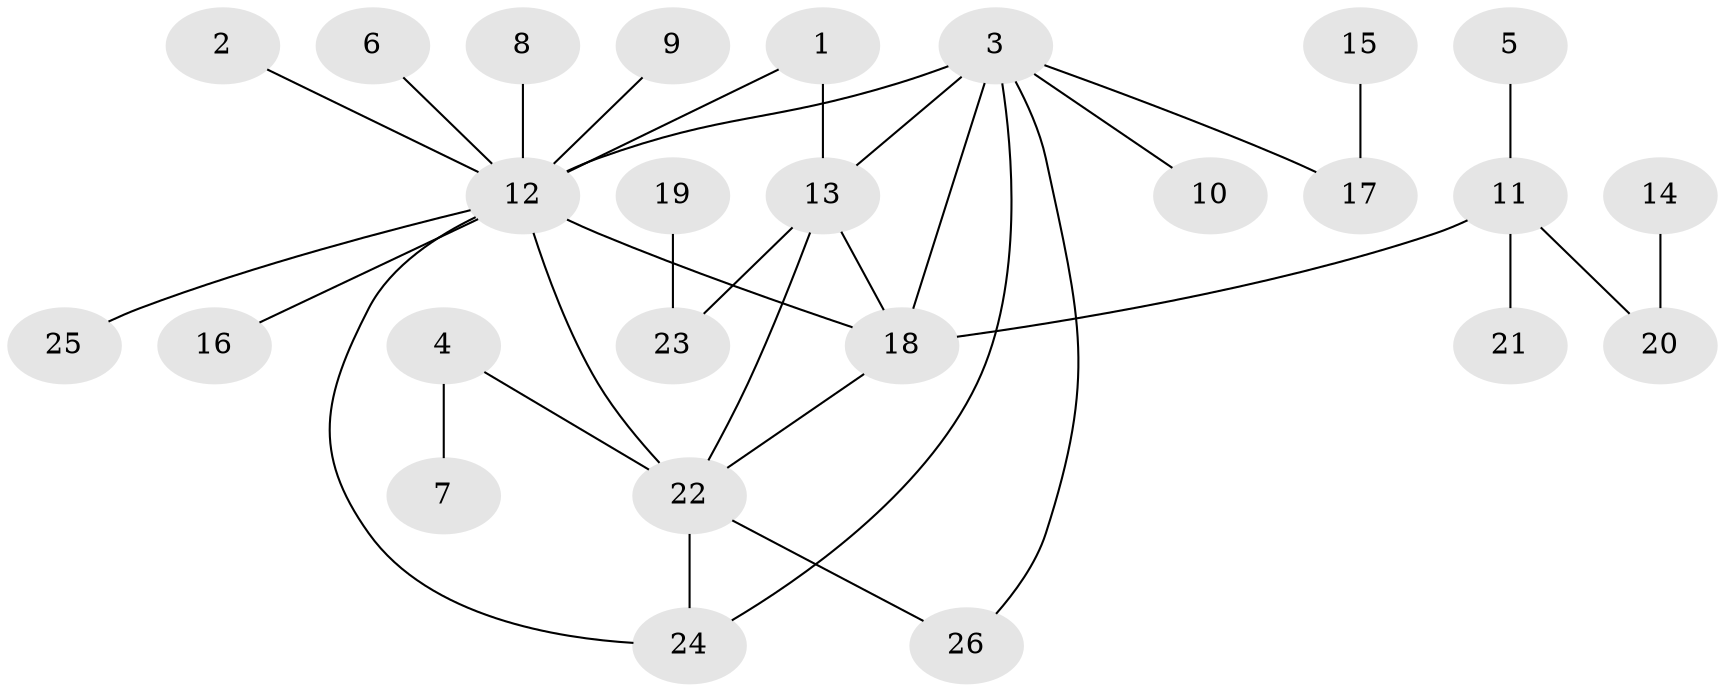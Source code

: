 // original degree distribution, {4: 0.058823529411764705, 7: 0.0196078431372549, 6: 0.0392156862745098, 8: 0.0196078431372549, 2: 0.19607843137254902, 1: 0.5294117647058824, 14: 0.0196078431372549, 3: 0.09803921568627451, 5: 0.0196078431372549}
// Generated by graph-tools (version 1.1) at 2025/02/03/09/25 03:02:48]
// undirected, 26 vertices, 33 edges
graph export_dot {
graph [start="1"]
  node [color=gray90,style=filled];
  1;
  2;
  3;
  4;
  5;
  6;
  7;
  8;
  9;
  10;
  11;
  12;
  13;
  14;
  15;
  16;
  17;
  18;
  19;
  20;
  21;
  22;
  23;
  24;
  25;
  26;
  1 -- 12 [weight=1.0];
  1 -- 13 [weight=1.0];
  2 -- 12 [weight=1.0];
  3 -- 10 [weight=1.0];
  3 -- 12 [weight=1.0];
  3 -- 13 [weight=2.0];
  3 -- 17 [weight=1.0];
  3 -- 18 [weight=1.0];
  3 -- 24 [weight=1.0];
  3 -- 26 [weight=1.0];
  4 -- 7 [weight=1.0];
  4 -- 22 [weight=1.0];
  5 -- 11 [weight=1.0];
  6 -- 12 [weight=1.0];
  8 -- 12 [weight=1.0];
  9 -- 12 [weight=1.0];
  11 -- 18 [weight=1.0];
  11 -- 20 [weight=1.0];
  11 -- 21 [weight=1.0];
  12 -- 16 [weight=1.0];
  12 -- 18 [weight=1.0];
  12 -- 22 [weight=2.0];
  12 -- 24 [weight=1.0];
  12 -- 25 [weight=1.0];
  13 -- 18 [weight=1.0];
  13 -- 22 [weight=1.0];
  13 -- 23 [weight=1.0];
  14 -- 20 [weight=1.0];
  15 -- 17 [weight=1.0];
  18 -- 22 [weight=1.0];
  19 -- 23 [weight=1.0];
  22 -- 24 [weight=1.0];
  22 -- 26 [weight=1.0];
}
